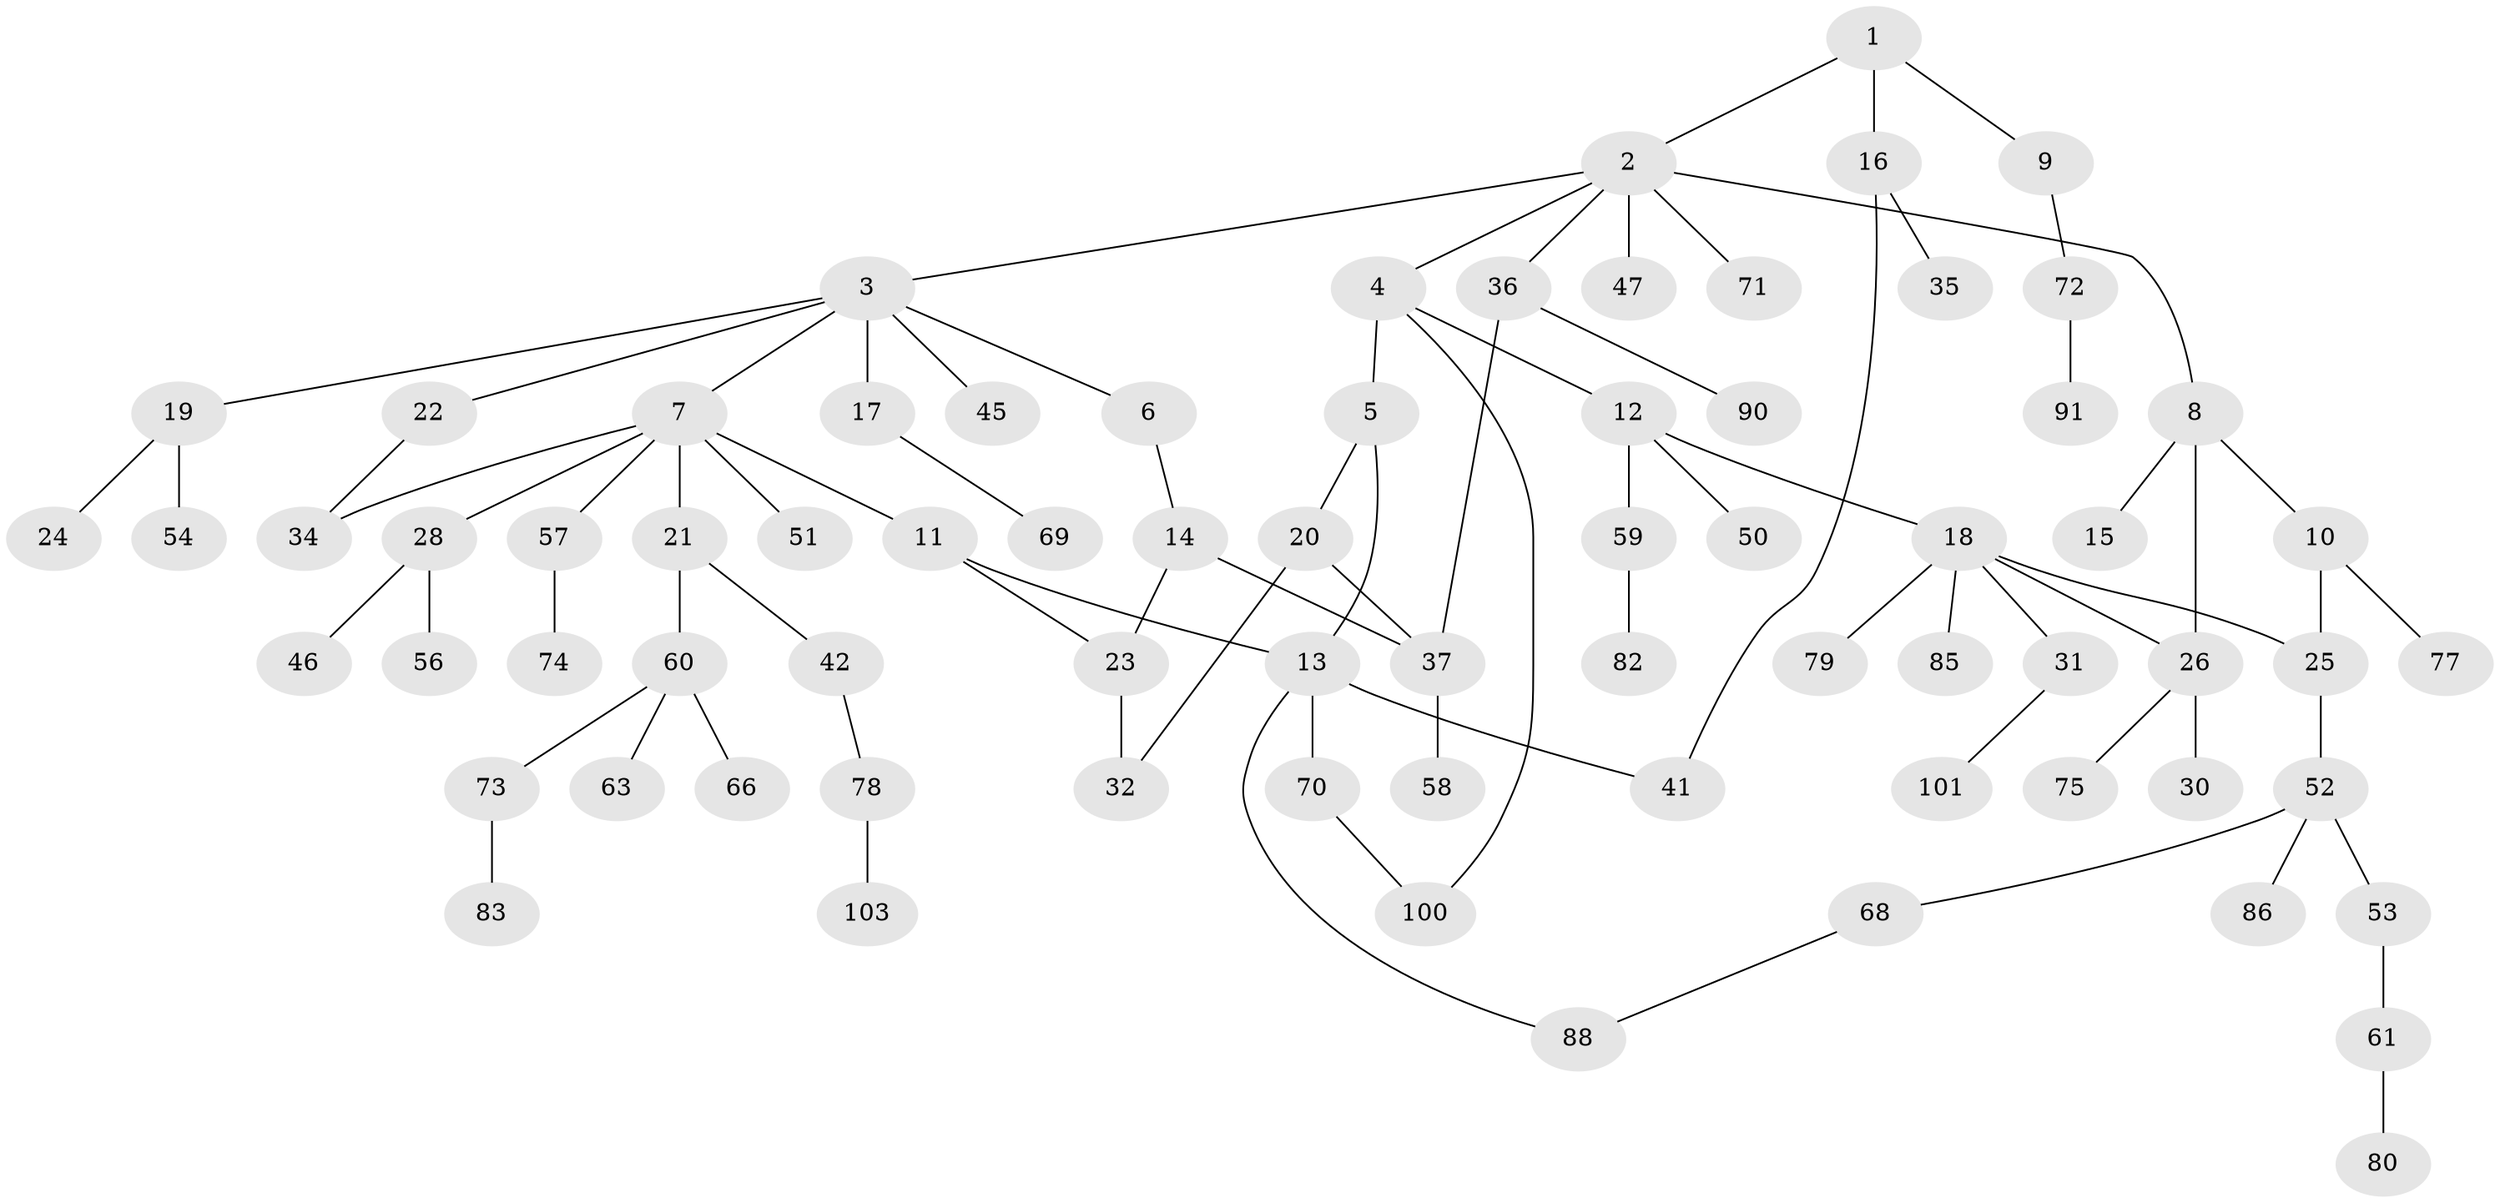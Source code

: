 // original degree distribution, {3: 0.2358490566037736, 7: 0.02830188679245283, 4: 0.05660377358490566, 2: 0.2641509433962264, 1: 0.3867924528301887, 5: 0.02830188679245283}
// Generated by graph-tools (version 1.1) at 2025/16/03/04/25 18:16:56]
// undirected, 74 vertices, 84 edges
graph export_dot {
graph [start="1"]
  node [color=gray90,style=filled];
  1;
  2;
  3;
  4;
  5;
  6;
  7 [super="+49+39"];
  8;
  9;
  10;
  11;
  12 [super="+33+97"];
  13 [super="+55+95"];
  14;
  15;
  16;
  17;
  18 [super="+27+29+43"];
  19;
  20;
  21;
  22;
  23;
  24 [super="+40"];
  25;
  26 [super="+76"];
  28;
  30;
  31;
  32;
  34;
  35;
  36 [super="+38+48"];
  37 [super="+93"];
  41 [super="+65"];
  42 [super="+94"];
  45;
  46;
  47;
  50;
  51;
  52 [super="+67"];
  53 [super="+62"];
  54;
  56;
  57 [super="+64+105"];
  58;
  59;
  60;
  61;
  63;
  66 [super="+106"];
  68;
  69;
  70;
  71;
  72;
  73;
  74 [super="+87"];
  75;
  77;
  78;
  79;
  80;
  82 [super="+92"];
  83;
  85;
  86;
  88;
  90;
  91;
  100;
  101;
  103;
  1 -- 2;
  1 -- 9;
  1 -- 16;
  2 -- 3;
  2 -- 4;
  2 -- 8;
  2 -- 36;
  2 -- 47;
  2 -- 71;
  3 -- 6;
  3 -- 7;
  3 -- 17;
  3 -- 19;
  3 -- 22;
  3 -- 45;
  4 -- 5;
  4 -- 12;
  4 -- 100;
  5 -- 13;
  5 -- 20;
  6 -- 14;
  7 -- 11;
  7 -- 21;
  7 -- 28;
  7 -- 57;
  7 -- 34;
  7 -- 51;
  8 -- 10;
  8 -- 15;
  8 -- 26;
  9 -- 72;
  10 -- 25;
  10 -- 77;
  11 -- 23;
  11 -- 13;
  12 -- 18;
  12 -- 50;
  12 -- 59;
  13 -- 70;
  13 -- 41;
  13 -- 88;
  14 -- 23;
  14 -- 37;
  16 -- 35;
  16 -- 41;
  17 -- 69;
  18 -- 85;
  18 -- 31;
  18 -- 79;
  18 -- 25;
  18 -- 26;
  19 -- 24;
  19 -- 54;
  20 -- 37;
  20 -- 32;
  21 -- 42;
  21 -- 60;
  22 -- 34;
  23 -- 32;
  25 -- 52;
  26 -- 30;
  26 -- 75;
  28 -- 46;
  28 -- 56;
  31 -- 101;
  36 -- 90;
  36 -- 37;
  37 -- 58;
  42 -- 78;
  52 -- 53;
  52 -- 68;
  52 -- 86;
  53 -- 61;
  57 -- 74;
  59 -- 82;
  60 -- 63;
  60 -- 66;
  60 -- 73;
  61 -- 80;
  68 -- 88;
  70 -- 100;
  72 -- 91;
  73 -- 83;
  78 -- 103;
}

